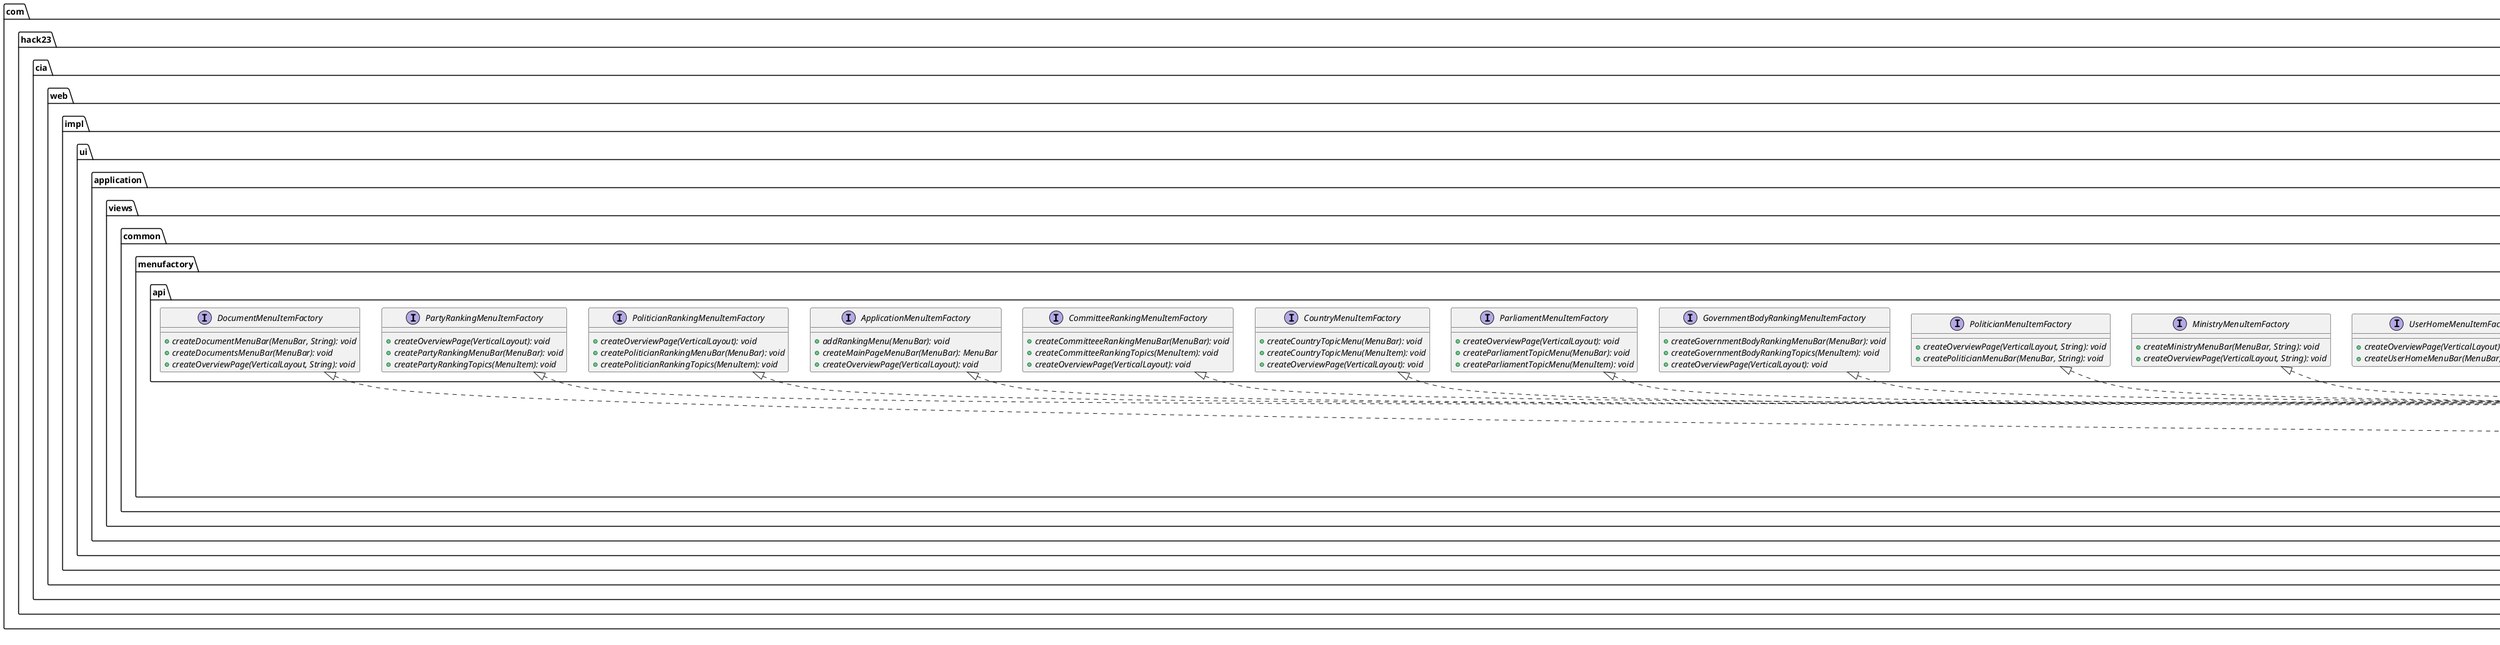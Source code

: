 @startuml
    namespace com.hack23.cia.web.impl.ui.application.views.common.menufactory.impl {

        class CommitteeMenuItemFactoryImpl [[CommitteeMenuItemFactoryImpl.html]] {
            +createCommitteeeMenuBar(MenuBar, String): void
            +createOverviewPage(VerticalLayout, String): void
        }

        class PartyMenuItemFactoryImpl [[PartyMenuItemFactoryImpl.html]] {
            +createOverviewPage(VerticalLayout, String): void
            +createPartyMenuBar(MenuBar, String): void
        }

        class GovernmentBodyMenuItemFactoryImpl [[GovernmentBodyMenuItemFactoryImpl.html]] {
            +createGovernmentBodyMenuBar(MenuBar, String): void
            +createOverviewPage(VerticalLayout, String): void
        }

        class MinistryRankingMenuItemFactoryImpl [[MinistryRankingMenuItemFactoryImpl.html]] {
            +createMinistryRankingMenuBar(MenuBar): void
            +createMinistryRankingTopics(MenuItem): void
            +createOverviewPage(VerticalLayout): void
        }

        class DocumentMenuItemFactoryImpl [[DocumentMenuItemFactoryImpl.html]] {
            +createDocumentMenuBar(MenuBar, String): void
            +createDocumentsMenuBar(MenuBar): void
            +createOverviewPage(VerticalLayout, String): void
        }

        class PartyRankingMenuItemFactoryImpl [[PartyRankingMenuItemFactoryImpl.html]] {
            +createOverviewPage(VerticalLayout): void
            +createPartyRankingMenuBar(MenuBar): void
            +createPartyRankingTopics(MenuItem): void
        }

        class PoliticianRankingMenuItemFactoryImpl [[PoliticianRankingMenuItemFactoryImpl.html]] {
            +createOverviewPage(VerticalLayout): void
            +createPoliticianRankingMenuBar(MenuBar): void
            +createPoliticianRankingTopics(MenuItem): void
        }

        class ApplicationMenuItemFactoryImpl [[ApplicationMenuItemFactoryImpl.html]] {
            +addRankingMenu(MenuBar): void
            +createMainPageMenuBar(MenuBar): MenuBar
            +createOverviewPage(VerticalLayout): void
        }

        class CommitteeRankingMenuItemFactoryImpl [[CommitteeRankingMenuItemFactoryImpl.html]] {
            +createCommitteeeRankingMenuBar(MenuBar): void
            +createCommitteeRankingTopics(MenuItem): void
            +createOverviewPage(VerticalLayout): void
        }

        class CountryMenuItemFactoryImpl [[CountryMenuItemFactoryImpl.html]] {
            +createCountryTopicMenu(MenuBar): void
            +createCountryTopicMenu(MenuItem): void
            +createOverviewPage(VerticalLayout): void
        }

        class ParliamentMenuItemFactoryImpl [[ParliamentMenuItemFactoryImpl.html]] {
            +createOverviewPage(VerticalLayout): void
            +createParliamentTopicMenu(MenuBar): void
            +createParliamentTopicMenu(MenuItem): void
        }

        class GovernmentBodyRankingMenuItemFactoryImpl [[GovernmentBodyRankingMenuItemFactoryImpl.html]] {
            +createGovernmentBodyRankingMenuBar(MenuBar): void
            +createGovernmentBodyRankingTopics(MenuItem): void
            +createOverviewPage(VerticalLayout): void
        }

        abstract class AbstractMenuItemFactoryImpl [[AbstractMenuItemFactoryImpl.html]] {
            #createButtonLink(ResponsiveRow, String, Resource, ClickListener, String): void
            #initApplicationMenuBar(MenuBar): void
        }

        class PoliticianMenuItemFactoryImpl [[PoliticianMenuItemFactoryImpl.html]] {
            +createOverviewPage(VerticalLayout, String): void
            +createPoliticianMenuBar(MenuBar, String): void
        }

        class MinistryMenuItemFactoryImpl [[MinistryMenuItemFactoryImpl.html]] {
            +createMinistryMenuBar(MenuBar, String): void
            +createOverviewPage(VerticalLayout, String): void
        }

        class UserHomeMenuItemFactoryImpl [[UserHomeMenuItemFactoryImpl.html]] {
            +createOverviewPage(VerticalLayout): void
            +createUserHomeMenuBar(MenuBar, String): void
        }

        class BallotMenuItemFactoryImpl [[BallotMenuItemFactoryImpl.html]] {
            +createBallotMenuBar(MenuBar, String): void
            +createOverviewPage(VerticalLayout, String): void
        }

        AbstractMenuItemFactoryImpl <|-- CommitteeMenuItemFactoryImpl
        com.hack23.cia.web.impl.ui.application.views.common.menufactory.api.CommitteeMenuItemFactory <|.. CommitteeMenuItemFactoryImpl
        AbstractMenuItemFactoryImpl <|-- PartyMenuItemFactoryImpl
        com.hack23.cia.web.impl.ui.application.views.common.menufactory.api.PartyMenuItemFactory <|.. PartyMenuItemFactoryImpl
        AbstractMenuItemFactoryImpl <|-- GovernmentBodyMenuItemFactoryImpl
        com.hack23.cia.web.impl.ui.application.views.common.menufactory.api.GovernmentBodyMenuItemFactory <|.. GovernmentBodyMenuItemFactoryImpl
        AbstractMenuItemFactoryImpl <|-- MinistryRankingMenuItemFactoryImpl
        com.hack23.cia.web.impl.ui.application.views.common.menufactory.api.MinistryRankingMenuItemFactory <|.. MinistryRankingMenuItemFactoryImpl
        AbstractMenuItemFactoryImpl <|-- DocumentMenuItemFactoryImpl
        com.hack23.cia.web.impl.ui.application.views.common.menufactory.api.DocumentMenuItemFactory <|.. DocumentMenuItemFactoryImpl
        AbstractMenuItemFactoryImpl <|-- PartyRankingMenuItemFactoryImpl
        com.hack23.cia.web.impl.ui.application.views.common.menufactory.api.PartyRankingMenuItemFactory <|.. PartyRankingMenuItemFactoryImpl
        AbstractMenuItemFactoryImpl <|-- PoliticianRankingMenuItemFactoryImpl
        com.hack23.cia.web.impl.ui.application.views.common.menufactory.api.PoliticianRankingMenuItemFactory <|.. PoliticianRankingMenuItemFactoryImpl
        AbstractMenuItemFactoryImpl <|-- ApplicationMenuItemFactoryImpl
        com.hack23.cia.web.impl.ui.application.views.common.menufactory.api.ApplicationMenuItemFactory <|.. ApplicationMenuItemFactoryImpl
        AbstractMenuItemFactoryImpl <|-- CommitteeRankingMenuItemFactoryImpl
        com.hack23.cia.web.impl.ui.application.views.common.menufactory.api.CommitteeRankingMenuItemFactory <|.. CommitteeRankingMenuItemFactoryImpl
        AbstractMenuItemFactoryImpl <|-- CountryMenuItemFactoryImpl
        com.hack23.cia.web.impl.ui.application.views.common.menufactory.api.CountryMenuItemFactory <|.. CountryMenuItemFactoryImpl
        AbstractMenuItemFactoryImpl <|-- ParliamentMenuItemFactoryImpl
        com.hack23.cia.web.impl.ui.application.views.common.menufactory.api.ParliamentMenuItemFactory <|.. ParliamentMenuItemFactoryImpl
        AbstractMenuItemFactoryImpl <|-- GovernmentBodyRankingMenuItemFactoryImpl
        com.hack23.cia.web.impl.ui.application.views.common.menufactory.api.GovernmentBodyRankingMenuItemFactory <|.. GovernmentBodyRankingMenuItemFactoryImpl
        AbstractMenuItemFactoryImpl <|-- PoliticianMenuItemFactoryImpl
        com.hack23.cia.web.impl.ui.application.views.common.menufactory.api.PoliticianMenuItemFactory <|.. PoliticianMenuItemFactoryImpl
        AbstractMenuItemFactoryImpl <|-- MinistryMenuItemFactoryImpl
        com.hack23.cia.web.impl.ui.application.views.common.menufactory.api.MinistryMenuItemFactory <|.. MinistryMenuItemFactoryImpl
        AbstractMenuItemFactoryImpl <|-- UserHomeMenuItemFactoryImpl
        com.hack23.cia.web.impl.ui.application.views.common.menufactory.api.UserHomeMenuItemFactory <|.. UserHomeMenuItemFactoryImpl
        AbstractMenuItemFactoryImpl <|-- BallotMenuItemFactoryImpl
        com.hack23.cia.web.impl.ui.application.views.common.menufactory.api.BallotMenuItemFactory <|.. BallotMenuItemFactoryImpl
    }

    namespace com.hack23.cia.web.impl.ui.application.views.common.menufactory.api {
        interface CommitteeMenuItemFactory [[../api/CommitteeMenuItemFactory.html]] {
            {abstract} +createCommitteeeMenuBar(MenuBar, String): void
            {abstract} +createOverviewPage(VerticalLayout, String): void
        }
        interface PartyMenuItemFactory [[../api/PartyMenuItemFactory.html]] {
            {abstract} +createOverviewPage(VerticalLayout, String): void
            {abstract} +createPartyMenuBar(MenuBar, String): void
        }
        interface GovernmentBodyMenuItemFactory [[../api/GovernmentBodyMenuItemFactory.html]] {
            {abstract} +createGovernmentBodyMenuBar(MenuBar, String): void
            {abstract} +createOverviewPage(VerticalLayout, String): void
        }
        interface MinistryRankingMenuItemFactory [[../api/MinistryRankingMenuItemFactory.html]] {
            {abstract} +createMinistryRankingMenuBar(MenuBar): void
            {abstract} +createMinistryRankingTopics(MenuItem): void
            {abstract} +createOverviewPage(VerticalLayout): void
        }
        interface DocumentMenuItemFactory [[../api/DocumentMenuItemFactory.html]] {
            {abstract} +createDocumentMenuBar(MenuBar, String): void
            {abstract} +createDocumentsMenuBar(MenuBar): void
            {abstract} +createOverviewPage(VerticalLayout, String): void
        }
        interface PartyRankingMenuItemFactory [[../api/PartyRankingMenuItemFactory.html]] {
            {abstract} +createOverviewPage(VerticalLayout): void
            {abstract} +createPartyRankingMenuBar(MenuBar): void
            {abstract} +createPartyRankingTopics(MenuItem): void
        }
        interface PoliticianRankingMenuItemFactory [[../api/PoliticianRankingMenuItemFactory.html]] {
            {abstract} +createOverviewPage(VerticalLayout): void
            {abstract} +createPoliticianRankingMenuBar(MenuBar): void
            {abstract} +createPoliticianRankingTopics(MenuItem): void
        }
        interface ApplicationMenuItemFactory [[../api/ApplicationMenuItemFactory.html]] {
            {abstract} +addRankingMenu(MenuBar): void
            {abstract} +createMainPageMenuBar(MenuBar): MenuBar
            {abstract} +createOverviewPage(VerticalLayout): void
        }
        interface CommitteeRankingMenuItemFactory [[../api/CommitteeRankingMenuItemFactory.html]] {
            {abstract} +createCommitteeeRankingMenuBar(MenuBar): void
            {abstract} +createCommitteeRankingTopics(MenuItem): void
            {abstract} +createOverviewPage(VerticalLayout): void
        }
        interface CountryMenuItemFactory [[../api/CountryMenuItemFactory.html]] {
            {abstract} +createCountryTopicMenu(MenuBar): void
            {abstract} +createCountryTopicMenu(MenuItem): void
            {abstract} +createOverviewPage(VerticalLayout): void
        }
        interface ParliamentMenuItemFactory [[../api/ParliamentMenuItemFactory.html]] {
            {abstract} +createOverviewPage(VerticalLayout): void
            {abstract} +createParliamentTopicMenu(MenuBar): void
            {abstract} +createParliamentTopicMenu(MenuItem): void
        }
        interface GovernmentBodyRankingMenuItemFactory [[../api/GovernmentBodyRankingMenuItemFactory.html]] {
            {abstract} +createGovernmentBodyRankingMenuBar(MenuBar): void
            {abstract} +createGovernmentBodyRankingTopics(MenuItem): void
            {abstract} +createOverviewPage(VerticalLayout): void
        }
        interface PoliticianMenuItemFactory [[../api/PoliticianMenuItemFactory.html]] {
            {abstract} +createOverviewPage(VerticalLayout, String): void
            {abstract} +createPoliticianMenuBar(MenuBar, String): void
        }
        interface MinistryMenuItemFactory [[../api/MinistryMenuItemFactory.html]] {
            {abstract} +createMinistryMenuBar(MenuBar, String): void
            {abstract} +createOverviewPage(VerticalLayout, String): void
        }
        interface UserHomeMenuItemFactory [[../api/UserHomeMenuItemFactory.html]] {
            {abstract} +createOverviewPage(VerticalLayout): void
            {abstract} +createUserHomeMenuBar(MenuBar, String): void
        }
        interface BallotMenuItemFactory [[../api/BallotMenuItemFactory.html]] {
            {abstract} +createBallotMenuBar(MenuBar, String): void
            {abstract} +createOverviewPage(VerticalLayout, String): void
        }
    }

    center footer UMLDoclet 2.0.4, PlantUML 1.2019.06
@enduml
